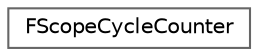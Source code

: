 digraph "Graphical Class Hierarchy"
{
 // INTERACTIVE_SVG=YES
 // LATEX_PDF_SIZE
  bgcolor="transparent";
  edge [fontname=Helvetica,fontsize=10,labelfontname=Helvetica,labelfontsize=10];
  node [fontname=Helvetica,fontsize=10,shape=box,height=0.2,width=0.4];
  rankdir="LR";
  Node0 [id="Node000000",label="FScopeCycleCounter",height=0.2,width=0.4,color="grey40", fillcolor="white", style="filled",URL="$d4/db4/classFScopeCycleCounter.html",tooltip=" "];
}
